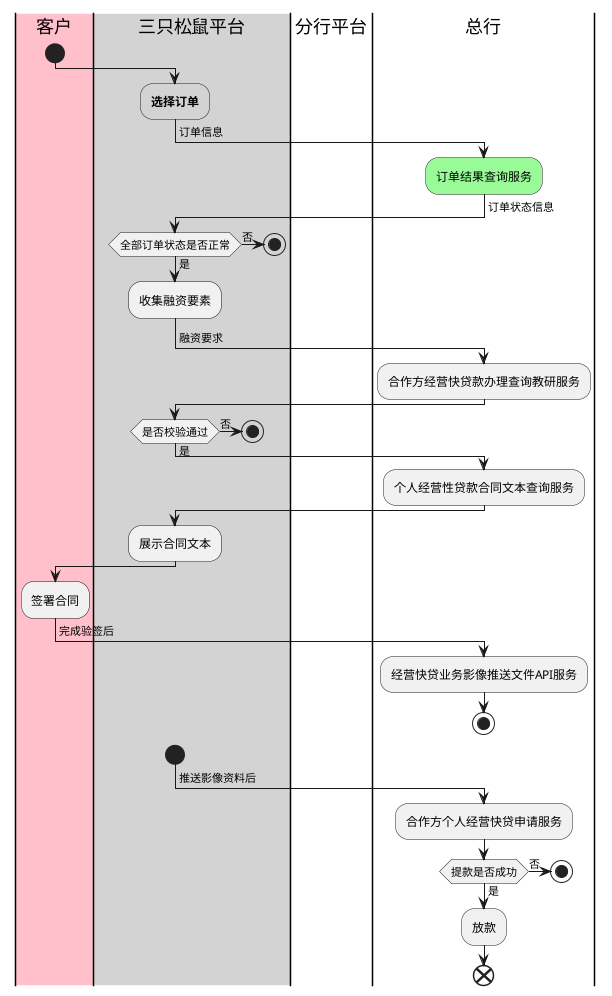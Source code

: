@startuml
|#pink|客户|
start

|#lightgray|三只松鼠平台|
#lightgray:**选择订单**;

|分行平台|

|总行|
-> 订单信息;
 #palegreen:订单结果查询服务;

|三只松鼠平台|
-> 订单状态信息;
if(全部订单状态是否正常) then (否)
    stop
else (是)
    :收集融资要素;
endif


|总行|
-> 融资要求;
:合作方经营快贷款办理查询教研服务;


|三只松鼠平台|
if(是否校验通过) then (否)
    stop;
else (是)

|总行|
:个人经营性贷款合同文本查询服务;
endif

|三只松鼠平台|
:展示合同文本;

|客户|
:签署合同;

|总行|
-> 完成验签后;
:经营快贷业务影像推送文件API服务;
stop

|三只松鼠平台|
start

|总行|
-> 推送影像资料后;
:合作方个人经营快贷申请服务;
if(提款是否成功) then (是)
    :放款;
else (否)
    stop
endif;
end;

@enduml
